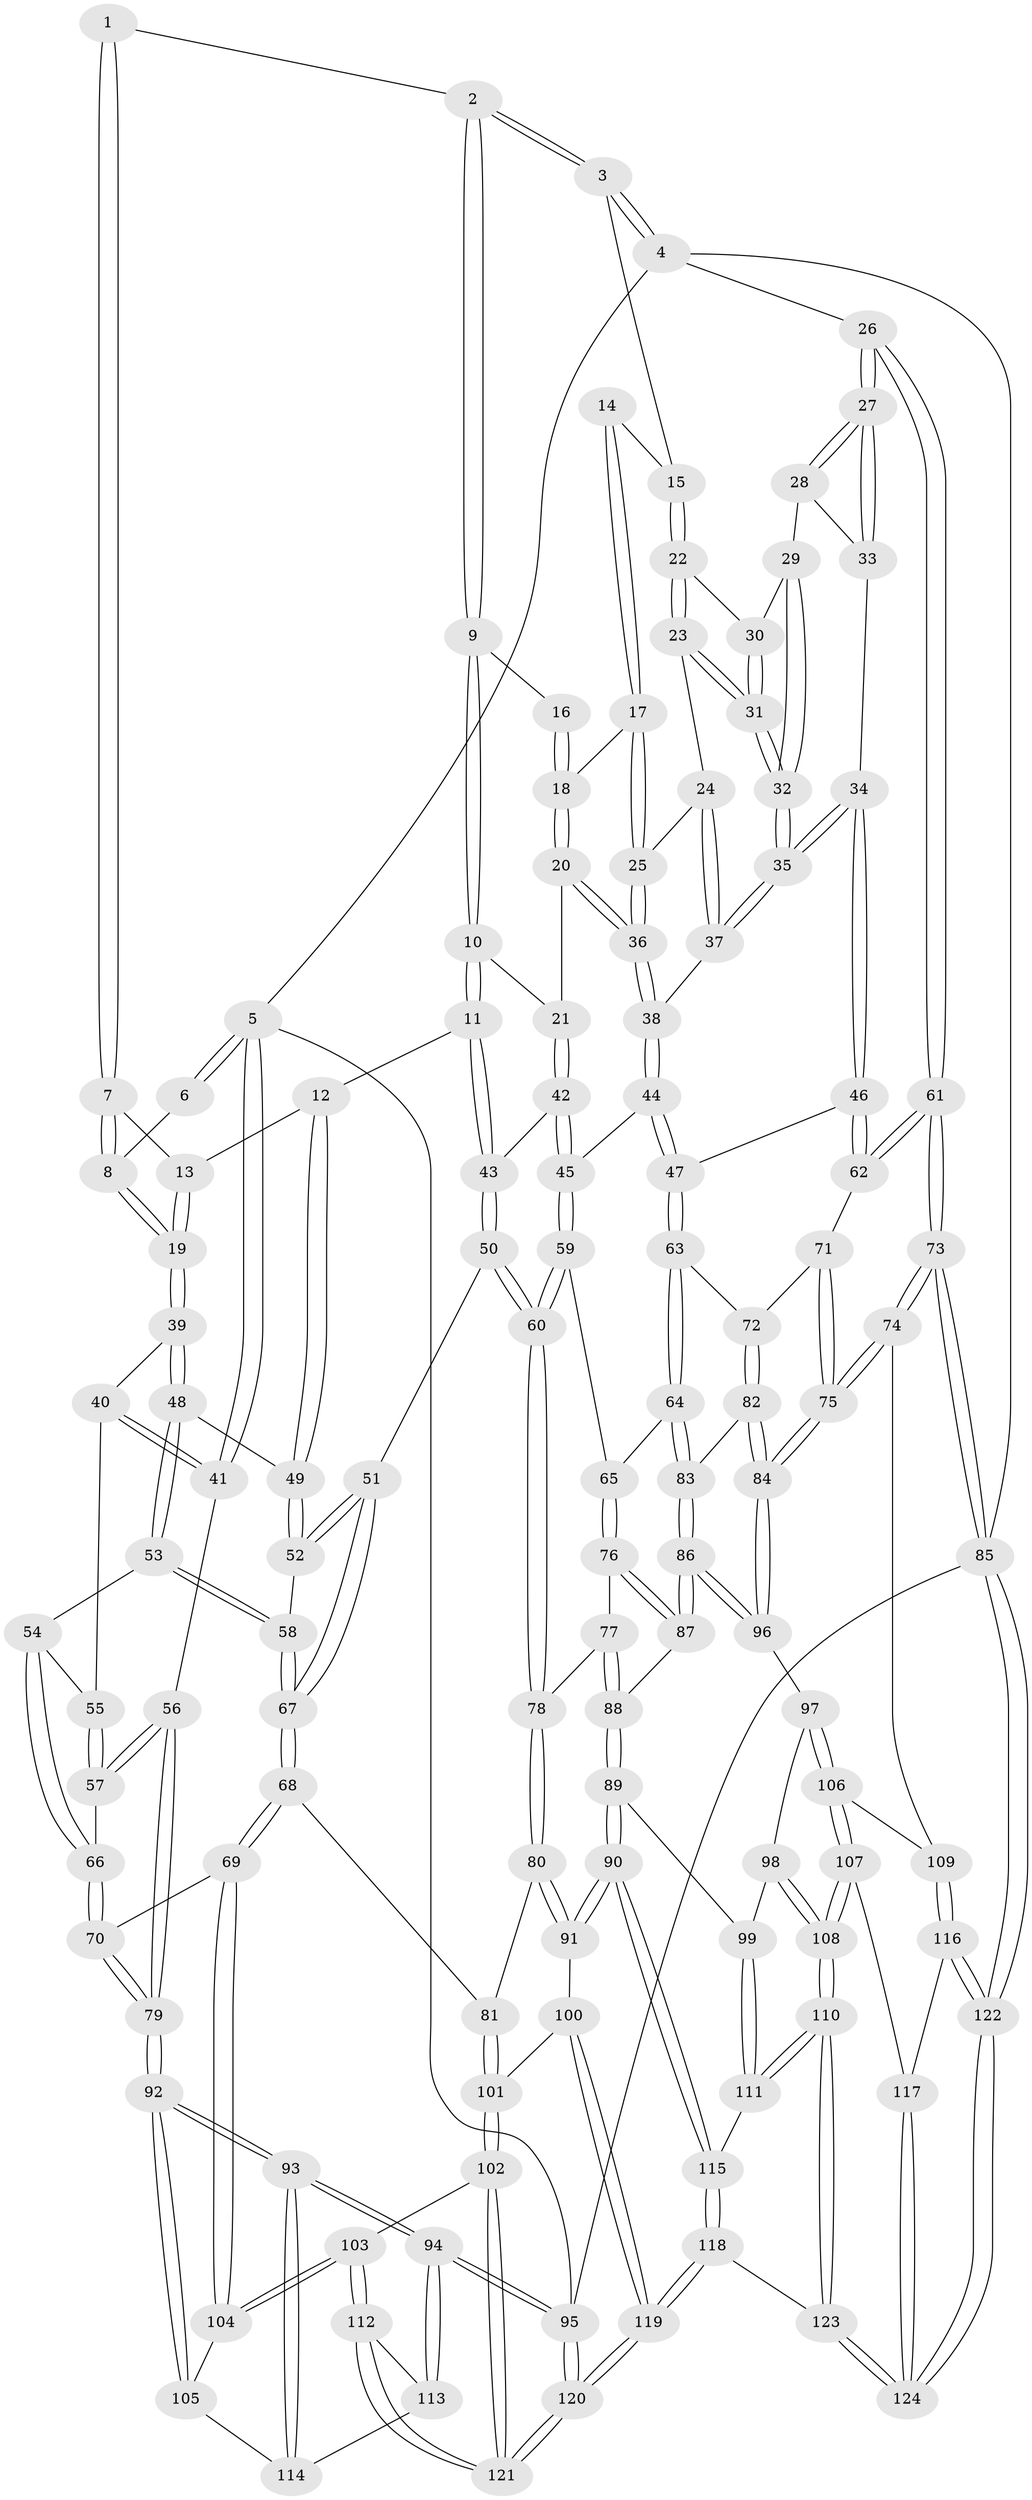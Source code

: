 // Generated by graph-tools (version 1.1) at 2025/51/03/09/25 03:51:02]
// undirected, 124 vertices, 307 edges
graph export_dot {
graph [start="1"]
  node [color=gray90,style=filled];
  1 [pos="+0.4835777745713968+0"];
  2 [pos="+0.5259435912356301+0"];
  3 [pos="+0.96069181897395+0"];
  4 [pos="+1+0"];
  5 [pos="+0+0"];
  6 [pos="+0+0"];
  7 [pos="+0.4374767505015207+0"];
  8 [pos="+0.15736532459384114+0.1510829986389177"];
  9 [pos="+0.5859861366975954+0.06736184177094245"];
  10 [pos="+0.5818149227323569+0.09791626999997238"];
  11 [pos="+0.4269464572016547+0.24623010661903463"];
  12 [pos="+0.40836784159850764+0.2335918038469444"];
  13 [pos="+0.4169265645951984+0.042486483480905675"];
  14 [pos="+0.7304835783028144+0.10508144220059494"];
  15 [pos="+0.8806969064753358+0"];
  16 [pos="+0.6750712347495604+0.11722213899213098"];
  17 [pos="+0.7320554313538243+0.16758226761687614"];
  18 [pos="+0.6853094152740642+0.17914791806886754"];
  19 [pos="+0.16119171091842843+0.202028551892466"];
  20 [pos="+0.6521487812477583+0.22901899658465277"];
  21 [pos="+0.6136494883147431+0.23145813236031107"];
  22 [pos="+0.8684331556065402+0.0580753987410683"];
  23 [pos="+0.8191474498939741+0.15508572631389592"];
  24 [pos="+0.7906485308180135+0.1837978735309303"];
  25 [pos="+0.7603010439233835+0.18394118741789536"];
  26 [pos="+1+0.2827948689188605"];
  27 [pos="+1+0.28564393489340084"];
  28 [pos="+0.9250744644106038+0.18223661259597465"];
  29 [pos="+0.9129143187964635+0.16816260458894758"];
  30 [pos="+0.8892549665103681+0.11831464068628234"];
  31 [pos="+0.8692675632951993+0.24548549013676887"];
  32 [pos="+0.8738320935203125+0.260212339841454"];
  33 [pos="+0.9259699344066947+0.3393775965608948"];
  34 [pos="+0.9054641455555134+0.3458671654389608"];
  35 [pos="+0.8785494734181761+0.3081953715191617"];
  36 [pos="+0.7031515181753241+0.25827325544948465"];
  37 [pos="+0.7959380264623509+0.255943517619894"];
  38 [pos="+0.7200959283330524+0.27824258655644457"];
  39 [pos="+0.16112823287217945+0.2033928512742934"];
  40 [pos="+0.12100602632190746+0.22506900458792417"];
  41 [pos="+0+0.2597762385041361"];
  42 [pos="+0.5381634496953415+0.302780654594335"];
  43 [pos="+0.4907401205621012+0.31742418592366306"];
  44 [pos="+0.7201937644493982+0.39058059159519015"];
  45 [pos="+0.7150581522149788+0.3922814886290987"];
  46 [pos="+0.8850230413041746+0.3737961713203849"];
  47 [pos="+0.8317982017826173+0.421759454368566"];
  48 [pos="+0.21946105320991663+0.2421189926370015"];
  49 [pos="+0.2555203400448446+0.24709462196863333"];
  50 [pos="+0.4680592658011944+0.44643047156930543"];
  51 [pos="+0.46273183226601083+0.4474606298998057"];
  52 [pos="+0.34531798118484214+0.4194850657177036"];
  53 [pos="+0.22325505626722736+0.4446007724495211"];
  54 [pos="+0.13737161939069104+0.4512249554901809"];
  55 [pos="+0.10917388854878585+0.2806817432147598"];
  56 [pos="+0+0.4589888508772532"];
  57 [pos="+0.024831063517242638+0.4612667103010616"];
  58 [pos="+0.2309870996647881+0.45237153092553817"];
  59 [pos="+0.647077458133473+0.4744697330644875"];
  60 [pos="+0.5189136856693716+0.5112383211482224"];
  61 [pos="+1+0.52044978178489"];
  62 [pos="+0.9962181384409371+0.5110867015607076"];
  63 [pos="+0.8319424748992048+0.42591705511357913"];
  64 [pos="+0.7475290802235028+0.5596325249855484"];
  65 [pos="+0.6932152470980544+0.5274820401066802"];
  66 [pos="+0.07393203233459317+0.4842009365398427"];
  67 [pos="+0.26239526619506565+0.594394402581641"];
  68 [pos="+0.2550332489107521+0.62065681085436"];
  69 [pos="+0.1883606161047002+0.6605419856437914"];
  70 [pos="+0.12303154580044595+0.6198215932110372"];
  71 [pos="+0.9637095712863588+0.5259426743145107"];
  72 [pos="+0.8891289647763475+0.5383844136250833"];
  73 [pos="+1+0.8529434937341592"];
  74 [pos="+1+0.7711974571387621"];
  75 [pos="+0.9889625725621206+0.7532525775759775"];
  76 [pos="+0.6466786727195539+0.5929519206248054"];
  77 [pos="+0.5213000299177577+0.537899863441184"];
  78 [pos="+0.5210565632033398+0.537581541538377"];
  79 [pos="+0+0.6689292689560358"];
  80 [pos="+0.42951185973675926+0.6435661934847083"];
  81 [pos="+0.31292520352632053+0.6479303852079731"];
  82 [pos="+0.8771741430918809+0.6364850718163428"];
  83 [pos="+0.7567366850732896+0.6251177922757685"];
  84 [pos="+0.963639153651426+0.7336931855840173"];
  85 [pos="+1+1"];
  86 [pos="+0.7178261046422743+0.6595983857004464"];
  87 [pos="+0.7068850196211501+0.6530435813634982"];
  88 [pos="+0.5608043389575469+0.6424191044557037"];
  89 [pos="+0.5658921731038895+0.7695038200665796"];
  90 [pos="+0.4991957236778911+0.8063322759999534"];
  91 [pos="+0.49183463551672224+0.8050299434244031"];
  92 [pos="+0+0.8157885076271484"];
  93 [pos="+0+0.9990636839823434"];
  94 [pos="+0+1"];
  95 [pos="+0+1"];
  96 [pos="+0.6994877551195434+0.7414183077581371"];
  97 [pos="+0.6993953358099729+0.7415837974395905"];
  98 [pos="+0.6777397622634999+0.7492794510731801"];
  99 [pos="+0.597458064406826+0.7707329718828674"];
  100 [pos="+0.4187232555812463+0.8252170600804866"];
  101 [pos="+0.3932018299958344+0.8279187990645159"];
  102 [pos="+0.36665070060958205+0.8439842998239294"];
  103 [pos="+0.1920670694383515+0.789013614787179"];
  104 [pos="+0.17154479005111234+0.7480244632148468"];
  105 [pos="+0.08503491343667166+0.7760186659678575"];
  106 [pos="+0.7378260378752247+0.7986241866282021"];
  107 [pos="+0.7455853926100943+0.8867872114994324"];
  108 [pos="+0.6780199545046056+0.917726766820182"];
  109 [pos="+0.9175094658614283+0.8123004667718882"];
  110 [pos="+0.6742698444573189+0.9199856591363907"];
  111 [pos="+0.6677804809829886+0.9143425293816693"];
  112 [pos="+0.17563668249237863+0.9031487538141525"];
  113 [pos="+0.1504486361297258+0.9100237309151455"];
  114 [pos="+0.07520833197925332+0.8875065382117888"];
  115 [pos="+0.5266965734157582+0.8816943138510127"];
  116 [pos="+0.8013879413793099+0.9113909023668169"];
  117 [pos="+0.7945949270122354+0.9119608972767723"];
  118 [pos="+0.541713872479798+1"];
  119 [pos="+0.4827209534367375+1"];
  120 [pos="+0.31530697800420676+1"];
  121 [pos="+0.2885843791263114+1"];
  122 [pos="+1+1"];
  123 [pos="+0.6085198145614683+1"];
  124 [pos="+0.6807466067954766+1"];
  1 -- 2;
  1 -- 7;
  1 -- 7;
  2 -- 3;
  2 -- 3;
  2 -- 9;
  2 -- 9;
  3 -- 4;
  3 -- 4;
  3 -- 15;
  4 -- 5;
  4 -- 26;
  4 -- 85;
  5 -- 6;
  5 -- 6;
  5 -- 41;
  5 -- 41;
  5 -- 95;
  6 -- 8;
  7 -- 8;
  7 -- 8;
  7 -- 13;
  8 -- 19;
  8 -- 19;
  9 -- 10;
  9 -- 10;
  9 -- 16;
  10 -- 11;
  10 -- 11;
  10 -- 21;
  11 -- 12;
  11 -- 43;
  11 -- 43;
  12 -- 13;
  12 -- 49;
  12 -- 49;
  13 -- 19;
  13 -- 19;
  14 -- 15;
  14 -- 17;
  14 -- 17;
  15 -- 22;
  15 -- 22;
  16 -- 18;
  16 -- 18;
  17 -- 18;
  17 -- 25;
  17 -- 25;
  18 -- 20;
  18 -- 20;
  19 -- 39;
  19 -- 39;
  20 -- 21;
  20 -- 36;
  20 -- 36;
  21 -- 42;
  21 -- 42;
  22 -- 23;
  22 -- 23;
  22 -- 30;
  23 -- 24;
  23 -- 31;
  23 -- 31;
  24 -- 25;
  24 -- 37;
  24 -- 37;
  25 -- 36;
  25 -- 36;
  26 -- 27;
  26 -- 27;
  26 -- 61;
  26 -- 61;
  27 -- 28;
  27 -- 28;
  27 -- 33;
  27 -- 33;
  28 -- 29;
  28 -- 33;
  29 -- 30;
  29 -- 32;
  29 -- 32;
  30 -- 31;
  30 -- 31;
  31 -- 32;
  31 -- 32;
  32 -- 35;
  32 -- 35;
  33 -- 34;
  34 -- 35;
  34 -- 35;
  34 -- 46;
  34 -- 46;
  35 -- 37;
  35 -- 37;
  36 -- 38;
  36 -- 38;
  37 -- 38;
  38 -- 44;
  38 -- 44;
  39 -- 40;
  39 -- 48;
  39 -- 48;
  40 -- 41;
  40 -- 41;
  40 -- 55;
  41 -- 56;
  42 -- 43;
  42 -- 45;
  42 -- 45;
  43 -- 50;
  43 -- 50;
  44 -- 45;
  44 -- 47;
  44 -- 47;
  45 -- 59;
  45 -- 59;
  46 -- 47;
  46 -- 62;
  46 -- 62;
  47 -- 63;
  47 -- 63;
  48 -- 49;
  48 -- 53;
  48 -- 53;
  49 -- 52;
  49 -- 52;
  50 -- 51;
  50 -- 60;
  50 -- 60;
  51 -- 52;
  51 -- 52;
  51 -- 67;
  51 -- 67;
  52 -- 58;
  53 -- 54;
  53 -- 58;
  53 -- 58;
  54 -- 55;
  54 -- 66;
  54 -- 66;
  55 -- 57;
  55 -- 57;
  56 -- 57;
  56 -- 57;
  56 -- 79;
  56 -- 79;
  57 -- 66;
  58 -- 67;
  58 -- 67;
  59 -- 60;
  59 -- 60;
  59 -- 65;
  60 -- 78;
  60 -- 78;
  61 -- 62;
  61 -- 62;
  61 -- 73;
  61 -- 73;
  62 -- 71;
  63 -- 64;
  63 -- 64;
  63 -- 72;
  64 -- 65;
  64 -- 83;
  64 -- 83;
  65 -- 76;
  65 -- 76;
  66 -- 70;
  66 -- 70;
  67 -- 68;
  67 -- 68;
  68 -- 69;
  68 -- 69;
  68 -- 81;
  69 -- 70;
  69 -- 104;
  69 -- 104;
  70 -- 79;
  70 -- 79;
  71 -- 72;
  71 -- 75;
  71 -- 75;
  72 -- 82;
  72 -- 82;
  73 -- 74;
  73 -- 74;
  73 -- 85;
  73 -- 85;
  74 -- 75;
  74 -- 75;
  74 -- 109;
  75 -- 84;
  75 -- 84;
  76 -- 77;
  76 -- 87;
  76 -- 87;
  77 -- 78;
  77 -- 88;
  77 -- 88;
  78 -- 80;
  78 -- 80;
  79 -- 92;
  79 -- 92;
  80 -- 81;
  80 -- 91;
  80 -- 91;
  81 -- 101;
  81 -- 101;
  82 -- 83;
  82 -- 84;
  82 -- 84;
  83 -- 86;
  83 -- 86;
  84 -- 96;
  84 -- 96;
  85 -- 122;
  85 -- 122;
  85 -- 95;
  86 -- 87;
  86 -- 87;
  86 -- 96;
  86 -- 96;
  87 -- 88;
  88 -- 89;
  88 -- 89;
  89 -- 90;
  89 -- 90;
  89 -- 99;
  90 -- 91;
  90 -- 91;
  90 -- 115;
  90 -- 115;
  91 -- 100;
  92 -- 93;
  92 -- 93;
  92 -- 105;
  92 -- 105;
  93 -- 94;
  93 -- 94;
  93 -- 114;
  93 -- 114;
  94 -- 95;
  94 -- 95;
  94 -- 113;
  94 -- 113;
  95 -- 120;
  95 -- 120;
  96 -- 97;
  97 -- 98;
  97 -- 106;
  97 -- 106;
  98 -- 99;
  98 -- 108;
  98 -- 108;
  99 -- 111;
  99 -- 111;
  100 -- 101;
  100 -- 119;
  100 -- 119;
  101 -- 102;
  101 -- 102;
  102 -- 103;
  102 -- 121;
  102 -- 121;
  103 -- 104;
  103 -- 104;
  103 -- 112;
  103 -- 112;
  104 -- 105;
  105 -- 114;
  106 -- 107;
  106 -- 107;
  106 -- 109;
  107 -- 108;
  107 -- 108;
  107 -- 117;
  108 -- 110;
  108 -- 110;
  109 -- 116;
  109 -- 116;
  110 -- 111;
  110 -- 111;
  110 -- 123;
  110 -- 123;
  111 -- 115;
  112 -- 113;
  112 -- 121;
  112 -- 121;
  113 -- 114;
  115 -- 118;
  115 -- 118;
  116 -- 117;
  116 -- 122;
  116 -- 122;
  117 -- 124;
  117 -- 124;
  118 -- 119;
  118 -- 119;
  118 -- 123;
  119 -- 120;
  119 -- 120;
  120 -- 121;
  120 -- 121;
  122 -- 124;
  122 -- 124;
  123 -- 124;
  123 -- 124;
}
